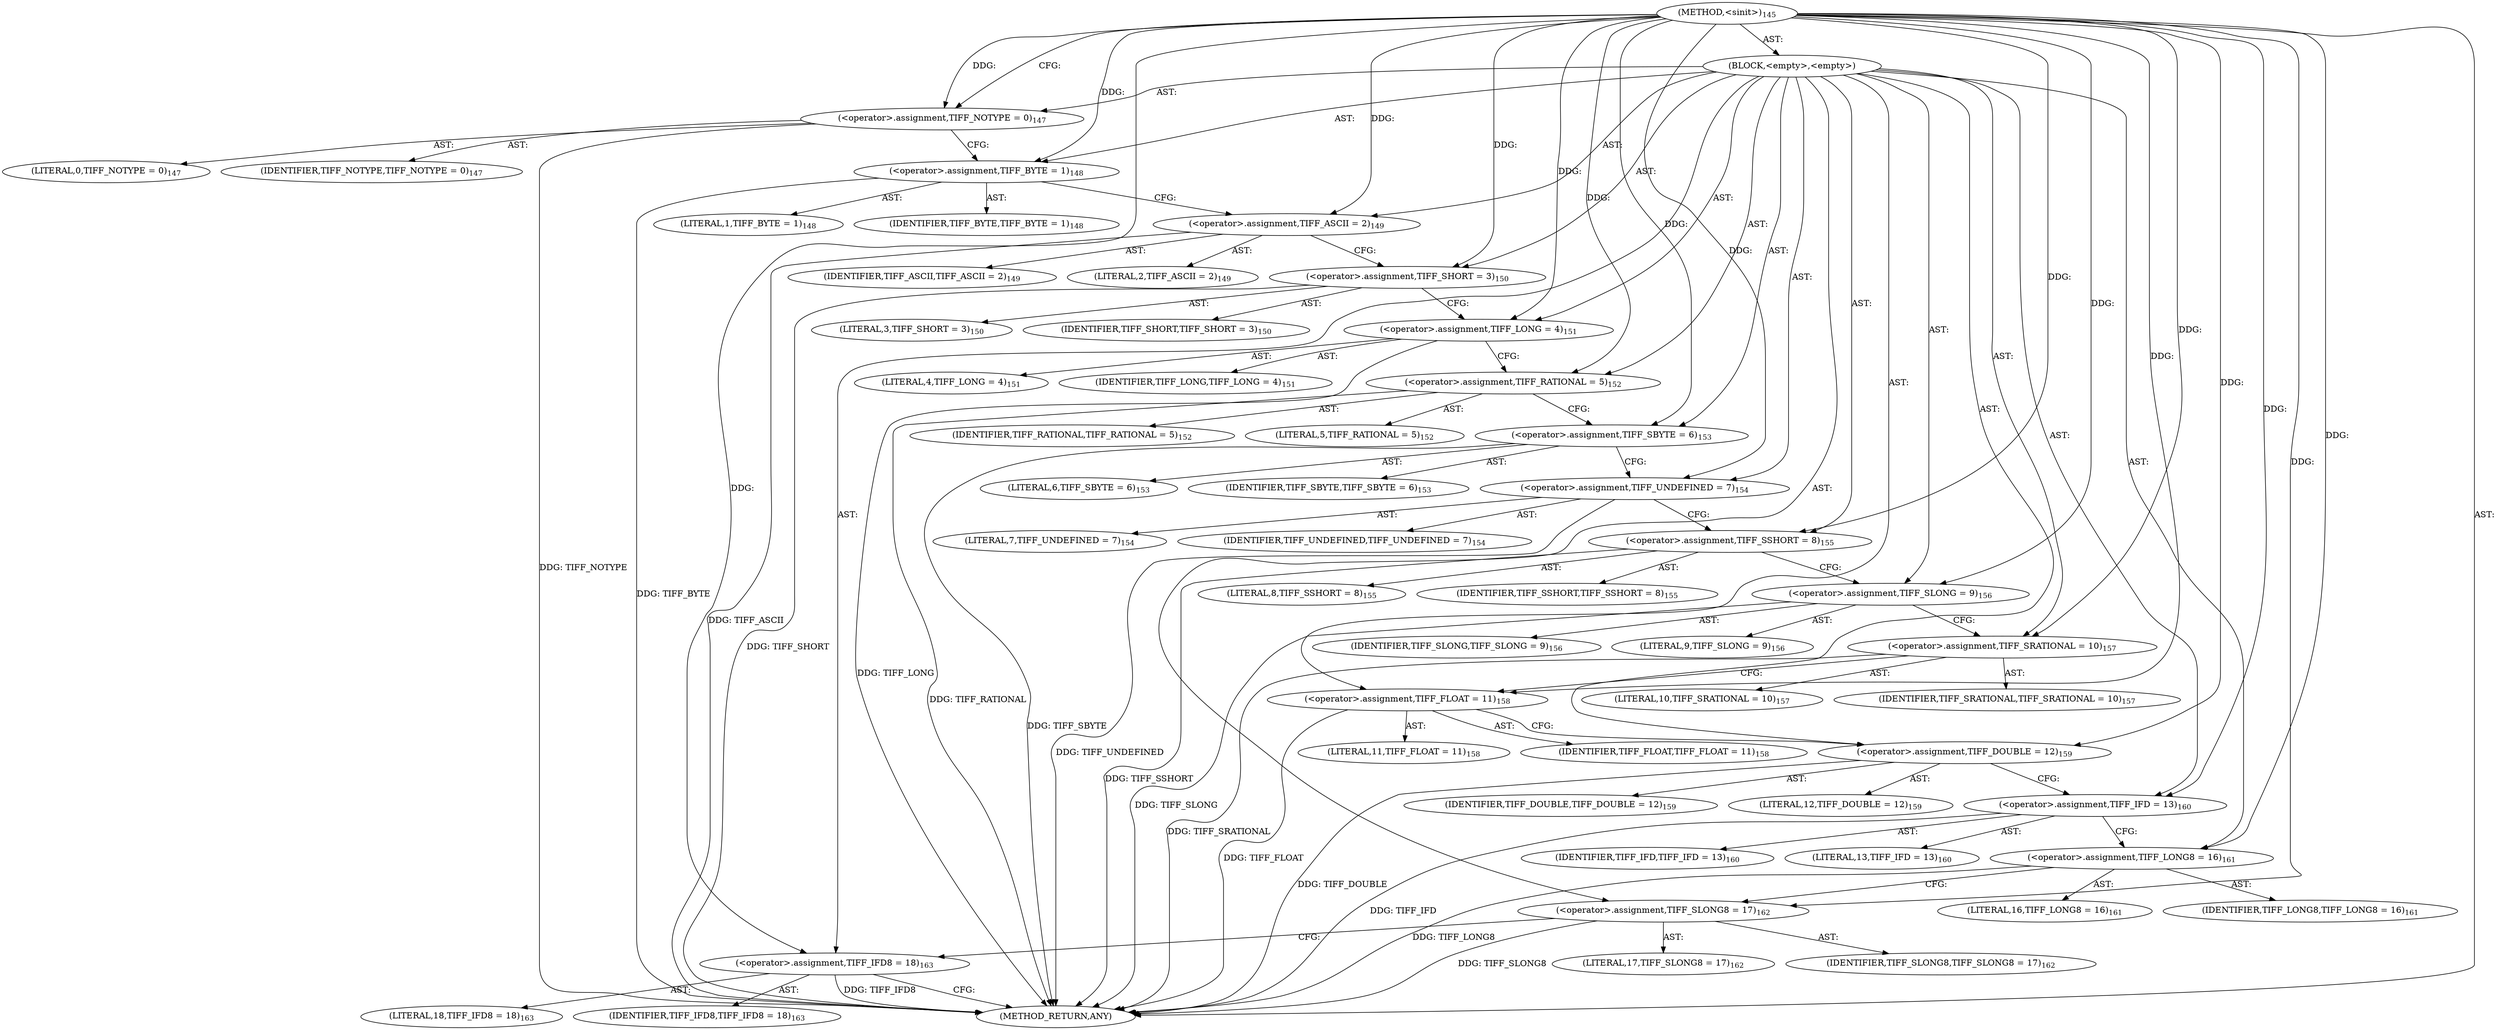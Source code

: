 digraph "&lt;sinit&gt;" {  
"8104" [label = <(METHOD,&lt;sinit&gt;)<SUB>145</SUB>> ]
"8105" [label = <(BLOCK,&lt;empty&gt;,&lt;empty&gt;)> ]
"8106" [label = <(&lt;operator&gt;.assignment,TIFF_NOTYPE = 0)<SUB>147</SUB>> ]
"8107" [label = <(IDENTIFIER,TIFF_NOTYPE,TIFF_NOTYPE = 0)<SUB>147</SUB>> ]
"8108" [label = <(LITERAL,0,TIFF_NOTYPE = 0)<SUB>147</SUB>> ]
"8109" [label = <(&lt;operator&gt;.assignment,TIFF_BYTE = 1)<SUB>148</SUB>> ]
"8110" [label = <(IDENTIFIER,TIFF_BYTE,TIFF_BYTE = 1)<SUB>148</SUB>> ]
"8111" [label = <(LITERAL,1,TIFF_BYTE = 1)<SUB>148</SUB>> ]
"8112" [label = <(&lt;operator&gt;.assignment,TIFF_ASCII = 2)<SUB>149</SUB>> ]
"8113" [label = <(IDENTIFIER,TIFF_ASCII,TIFF_ASCII = 2)<SUB>149</SUB>> ]
"8114" [label = <(LITERAL,2,TIFF_ASCII = 2)<SUB>149</SUB>> ]
"8115" [label = <(&lt;operator&gt;.assignment,TIFF_SHORT = 3)<SUB>150</SUB>> ]
"8116" [label = <(IDENTIFIER,TIFF_SHORT,TIFF_SHORT = 3)<SUB>150</SUB>> ]
"8117" [label = <(LITERAL,3,TIFF_SHORT = 3)<SUB>150</SUB>> ]
"8118" [label = <(&lt;operator&gt;.assignment,TIFF_LONG = 4)<SUB>151</SUB>> ]
"8119" [label = <(IDENTIFIER,TIFF_LONG,TIFF_LONG = 4)<SUB>151</SUB>> ]
"8120" [label = <(LITERAL,4,TIFF_LONG = 4)<SUB>151</SUB>> ]
"8121" [label = <(&lt;operator&gt;.assignment,TIFF_RATIONAL = 5)<SUB>152</SUB>> ]
"8122" [label = <(IDENTIFIER,TIFF_RATIONAL,TIFF_RATIONAL = 5)<SUB>152</SUB>> ]
"8123" [label = <(LITERAL,5,TIFF_RATIONAL = 5)<SUB>152</SUB>> ]
"8124" [label = <(&lt;operator&gt;.assignment,TIFF_SBYTE = 6)<SUB>153</SUB>> ]
"8125" [label = <(IDENTIFIER,TIFF_SBYTE,TIFF_SBYTE = 6)<SUB>153</SUB>> ]
"8126" [label = <(LITERAL,6,TIFF_SBYTE = 6)<SUB>153</SUB>> ]
"8127" [label = <(&lt;operator&gt;.assignment,TIFF_UNDEFINED = 7)<SUB>154</SUB>> ]
"8128" [label = <(IDENTIFIER,TIFF_UNDEFINED,TIFF_UNDEFINED = 7)<SUB>154</SUB>> ]
"8129" [label = <(LITERAL,7,TIFF_UNDEFINED = 7)<SUB>154</SUB>> ]
"8130" [label = <(&lt;operator&gt;.assignment,TIFF_SSHORT = 8)<SUB>155</SUB>> ]
"8131" [label = <(IDENTIFIER,TIFF_SSHORT,TIFF_SSHORT = 8)<SUB>155</SUB>> ]
"8132" [label = <(LITERAL,8,TIFF_SSHORT = 8)<SUB>155</SUB>> ]
"8133" [label = <(&lt;operator&gt;.assignment,TIFF_SLONG = 9)<SUB>156</SUB>> ]
"8134" [label = <(IDENTIFIER,TIFF_SLONG,TIFF_SLONG = 9)<SUB>156</SUB>> ]
"8135" [label = <(LITERAL,9,TIFF_SLONG = 9)<SUB>156</SUB>> ]
"8136" [label = <(&lt;operator&gt;.assignment,TIFF_SRATIONAL = 10)<SUB>157</SUB>> ]
"8137" [label = <(IDENTIFIER,TIFF_SRATIONAL,TIFF_SRATIONAL = 10)<SUB>157</SUB>> ]
"8138" [label = <(LITERAL,10,TIFF_SRATIONAL = 10)<SUB>157</SUB>> ]
"8139" [label = <(&lt;operator&gt;.assignment,TIFF_FLOAT = 11)<SUB>158</SUB>> ]
"8140" [label = <(IDENTIFIER,TIFF_FLOAT,TIFF_FLOAT = 11)<SUB>158</SUB>> ]
"8141" [label = <(LITERAL,11,TIFF_FLOAT = 11)<SUB>158</SUB>> ]
"8142" [label = <(&lt;operator&gt;.assignment,TIFF_DOUBLE = 12)<SUB>159</SUB>> ]
"8143" [label = <(IDENTIFIER,TIFF_DOUBLE,TIFF_DOUBLE = 12)<SUB>159</SUB>> ]
"8144" [label = <(LITERAL,12,TIFF_DOUBLE = 12)<SUB>159</SUB>> ]
"8145" [label = <(&lt;operator&gt;.assignment,TIFF_IFD = 13)<SUB>160</SUB>> ]
"8146" [label = <(IDENTIFIER,TIFF_IFD,TIFF_IFD = 13)<SUB>160</SUB>> ]
"8147" [label = <(LITERAL,13,TIFF_IFD = 13)<SUB>160</SUB>> ]
"8148" [label = <(&lt;operator&gt;.assignment,TIFF_LONG8 = 16)<SUB>161</SUB>> ]
"8149" [label = <(IDENTIFIER,TIFF_LONG8,TIFF_LONG8 = 16)<SUB>161</SUB>> ]
"8150" [label = <(LITERAL,16,TIFF_LONG8 = 16)<SUB>161</SUB>> ]
"8151" [label = <(&lt;operator&gt;.assignment,TIFF_SLONG8 = 17)<SUB>162</SUB>> ]
"8152" [label = <(IDENTIFIER,TIFF_SLONG8,TIFF_SLONG8 = 17)<SUB>162</SUB>> ]
"8153" [label = <(LITERAL,17,TIFF_SLONG8 = 17)<SUB>162</SUB>> ]
"8154" [label = <(&lt;operator&gt;.assignment,TIFF_IFD8 = 18)<SUB>163</SUB>> ]
"8155" [label = <(IDENTIFIER,TIFF_IFD8,TIFF_IFD8 = 18)<SUB>163</SUB>> ]
"8156" [label = <(LITERAL,18,TIFF_IFD8 = 18)<SUB>163</SUB>> ]
"8157" [label = <(METHOD_RETURN,ANY)> ]
  "8104" -> "8105"  [ label = "AST: "] 
  "8104" -> "8157"  [ label = "AST: "] 
  "8105" -> "8106"  [ label = "AST: "] 
  "8105" -> "8109"  [ label = "AST: "] 
  "8105" -> "8112"  [ label = "AST: "] 
  "8105" -> "8115"  [ label = "AST: "] 
  "8105" -> "8118"  [ label = "AST: "] 
  "8105" -> "8121"  [ label = "AST: "] 
  "8105" -> "8124"  [ label = "AST: "] 
  "8105" -> "8127"  [ label = "AST: "] 
  "8105" -> "8130"  [ label = "AST: "] 
  "8105" -> "8133"  [ label = "AST: "] 
  "8105" -> "8136"  [ label = "AST: "] 
  "8105" -> "8139"  [ label = "AST: "] 
  "8105" -> "8142"  [ label = "AST: "] 
  "8105" -> "8145"  [ label = "AST: "] 
  "8105" -> "8148"  [ label = "AST: "] 
  "8105" -> "8151"  [ label = "AST: "] 
  "8105" -> "8154"  [ label = "AST: "] 
  "8106" -> "8107"  [ label = "AST: "] 
  "8106" -> "8108"  [ label = "AST: "] 
  "8109" -> "8110"  [ label = "AST: "] 
  "8109" -> "8111"  [ label = "AST: "] 
  "8112" -> "8113"  [ label = "AST: "] 
  "8112" -> "8114"  [ label = "AST: "] 
  "8115" -> "8116"  [ label = "AST: "] 
  "8115" -> "8117"  [ label = "AST: "] 
  "8118" -> "8119"  [ label = "AST: "] 
  "8118" -> "8120"  [ label = "AST: "] 
  "8121" -> "8122"  [ label = "AST: "] 
  "8121" -> "8123"  [ label = "AST: "] 
  "8124" -> "8125"  [ label = "AST: "] 
  "8124" -> "8126"  [ label = "AST: "] 
  "8127" -> "8128"  [ label = "AST: "] 
  "8127" -> "8129"  [ label = "AST: "] 
  "8130" -> "8131"  [ label = "AST: "] 
  "8130" -> "8132"  [ label = "AST: "] 
  "8133" -> "8134"  [ label = "AST: "] 
  "8133" -> "8135"  [ label = "AST: "] 
  "8136" -> "8137"  [ label = "AST: "] 
  "8136" -> "8138"  [ label = "AST: "] 
  "8139" -> "8140"  [ label = "AST: "] 
  "8139" -> "8141"  [ label = "AST: "] 
  "8142" -> "8143"  [ label = "AST: "] 
  "8142" -> "8144"  [ label = "AST: "] 
  "8145" -> "8146"  [ label = "AST: "] 
  "8145" -> "8147"  [ label = "AST: "] 
  "8148" -> "8149"  [ label = "AST: "] 
  "8148" -> "8150"  [ label = "AST: "] 
  "8151" -> "8152"  [ label = "AST: "] 
  "8151" -> "8153"  [ label = "AST: "] 
  "8154" -> "8155"  [ label = "AST: "] 
  "8154" -> "8156"  [ label = "AST: "] 
  "8106" -> "8109"  [ label = "CFG: "] 
  "8109" -> "8112"  [ label = "CFG: "] 
  "8112" -> "8115"  [ label = "CFG: "] 
  "8115" -> "8118"  [ label = "CFG: "] 
  "8118" -> "8121"  [ label = "CFG: "] 
  "8121" -> "8124"  [ label = "CFG: "] 
  "8124" -> "8127"  [ label = "CFG: "] 
  "8127" -> "8130"  [ label = "CFG: "] 
  "8130" -> "8133"  [ label = "CFG: "] 
  "8133" -> "8136"  [ label = "CFG: "] 
  "8136" -> "8139"  [ label = "CFG: "] 
  "8139" -> "8142"  [ label = "CFG: "] 
  "8142" -> "8145"  [ label = "CFG: "] 
  "8145" -> "8148"  [ label = "CFG: "] 
  "8148" -> "8151"  [ label = "CFG: "] 
  "8151" -> "8154"  [ label = "CFG: "] 
  "8154" -> "8157"  [ label = "CFG: "] 
  "8104" -> "8106"  [ label = "CFG: "] 
  "8130" -> "8157"  [ label = "DDG: TIFF_SSHORT"] 
  "8109" -> "8157"  [ label = "DDG: TIFF_BYTE"] 
  "8118" -> "8157"  [ label = "DDG: TIFF_LONG"] 
  "8106" -> "8157"  [ label = "DDG: TIFF_NOTYPE"] 
  "8154" -> "8157"  [ label = "DDG: TIFF_IFD8"] 
  "8139" -> "8157"  [ label = "DDG: TIFF_FLOAT"] 
  "8112" -> "8157"  [ label = "DDG: TIFF_ASCII"] 
  "8127" -> "8157"  [ label = "DDG: TIFF_UNDEFINED"] 
  "8142" -> "8157"  [ label = "DDG: TIFF_DOUBLE"] 
  "8148" -> "8157"  [ label = "DDG: TIFF_LONG8"] 
  "8124" -> "8157"  [ label = "DDG: TIFF_SBYTE"] 
  "8121" -> "8157"  [ label = "DDG: TIFF_RATIONAL"] 
  "8145" -> "8157"  [ label = "DDG: TIFF_IFD"] 
  "8133" -> "8157"  [ label = "DDG: TIFF_SLONG"] 
  "8151" -> "8157"  [ label = "DDG: TIFF_SLONG8"] 
  "8136" -> "8157"  [ label = "DDG: TIFF_SRATIONAL"] 
  "8115" -> "8157"  [ label = "DDG: TIFF_SHORT"] 
  "8104" -> "8106"  [ label = "DDG: "] 
  "8104" -> "8109"  [ label = "DDG: "] 
  "8104" -> "8112"  [ label = "DDG: "] 
  "8104" -> "8115"  [ label = "DDG: "] 
  "8104" -> "8118"  [ label = "DDG: "] 
  "8104" -> "8121"  [ label = "DDG: "] 
  "8104" -> "8124"  [ label = "DDG: "] 
  "8104" -> "8127"  [ label = "DDG: "] 
  "8104" -> "8130"  [ label = "DDG: "] 
  "8104" -> "8133"  [ label = "DDG: "] 
  "8104" -> "8136"  [ label = "DDG: "] 
  "8104" -> "8139"  [ label = "DDG: "] 
  "8104" -> "8142"  [ label = "DDG: "] 
  "8104" -> "8145"  [ label = "DDG: "] 
  "8104" -> "8148"  [ label = "DDG: "] 
  "8104" -> "8151"  [ label = "DDG: "] 
  "8104" -> "8154"  [ label = "DDG: "] 
}
